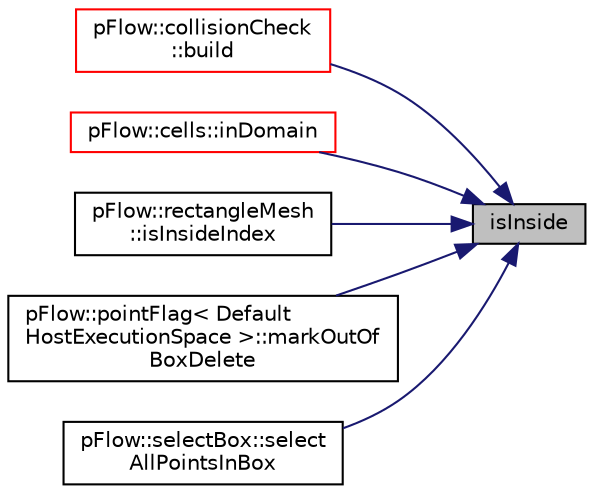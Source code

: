 digraph "isInside"
{
 // LATEX_PDF_SIZE
  edge [fontname="Helvetica",fontsize="10",labelfontname="Helvetica",labelfontsize="10"];
  node [fontname="Helvetica",fontsize="10",shape=record];
  rankdir="RL";
  Node1 [label="isInside",height=0.2,width=0.4,color="black", fillcolor="grey75", style="filled", fontcolor="black",tooltip=" "];
  Node1 -> Node2 [dir="back",color="midnightblue",fontsize="10",style="solid",fontname="Helvetica"];
  Node2 [label="pFlow::collisionCheck\l::build",height=0.2,width=0.4,color="red", fillcolor="white", style="filled",URL="$classpFlow_1_1collisionCheck.html#a5c6e5792787e3b52834c24fc84a1e7bd",tooltip=" "];
  Node1 -> Node4 [dir="back",color="midnightblue",fontsize="10",style="solid",fontname="Helvetica"];
  Node4 [label="pFlow::cells::inDomain",height=0.2,width=0.4,color="red", fillcolor="white", style="filled",URL="$classpFlow_1_1cells.html#afddde66f6a63e9dc2b78c740cc4c0949",tooltip=" "];
  Node1 -> Node13 [dir="back",color="midnightblue",fontsize="10",style="solid",fontname="Helvetica"];
  Node13 [label="pFlow::rectangleMesh\l::isInsideIndex",height=0.2,width=0.4,color="black", fillcolor="white", style="filled",URL="$classpFlow_1_1rectangleMesh.html#a8bf76f27534fa9865510cae8f00f9eac",tooltip=" "];
  Node1 -> Node14 [dir="back",color="midnightblue",fontsize="10",style="solid",fontname="Helvetica"];
  Node14 [label="pFlow::pointFlag\< Default\lHostExecutionSpace \>::markOutOf\lBoxDelete",height=0.2,width=0.4,color="black", fillcolor="white", style="filled",URL="$classpFlow_1_1pointFlag.html#a1d3e085f9ef3ad6422da70a94f94103b",tooltip="Loop over the active points and mark those out of the box and return number of deleted points."];
  Node1 -> Node15 [dir="back",color="midnightblue",fontsize="10",style="solid",fontname="Helvetica"];
  Node15 [label="pFlow::selectBox::select\lAllPointsInBox",height=0.2,width=0.4,color="black", fillcolor="white", style="filled",URL="$classpFlow_1_1selectBox.html#a1374032c453ef21c7e97c572fb962a50",tooltip=" "];
}
